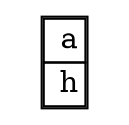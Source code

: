 digraph G { 
  node [shape = name]; 
  2[label=  <<table border= "1 " cellspacing= " 0 "><tr> 
<td> a</td> </tr> 
<tr> 
<td> h</td> </tr> 
</table>>  shape = none ]; 
 }
